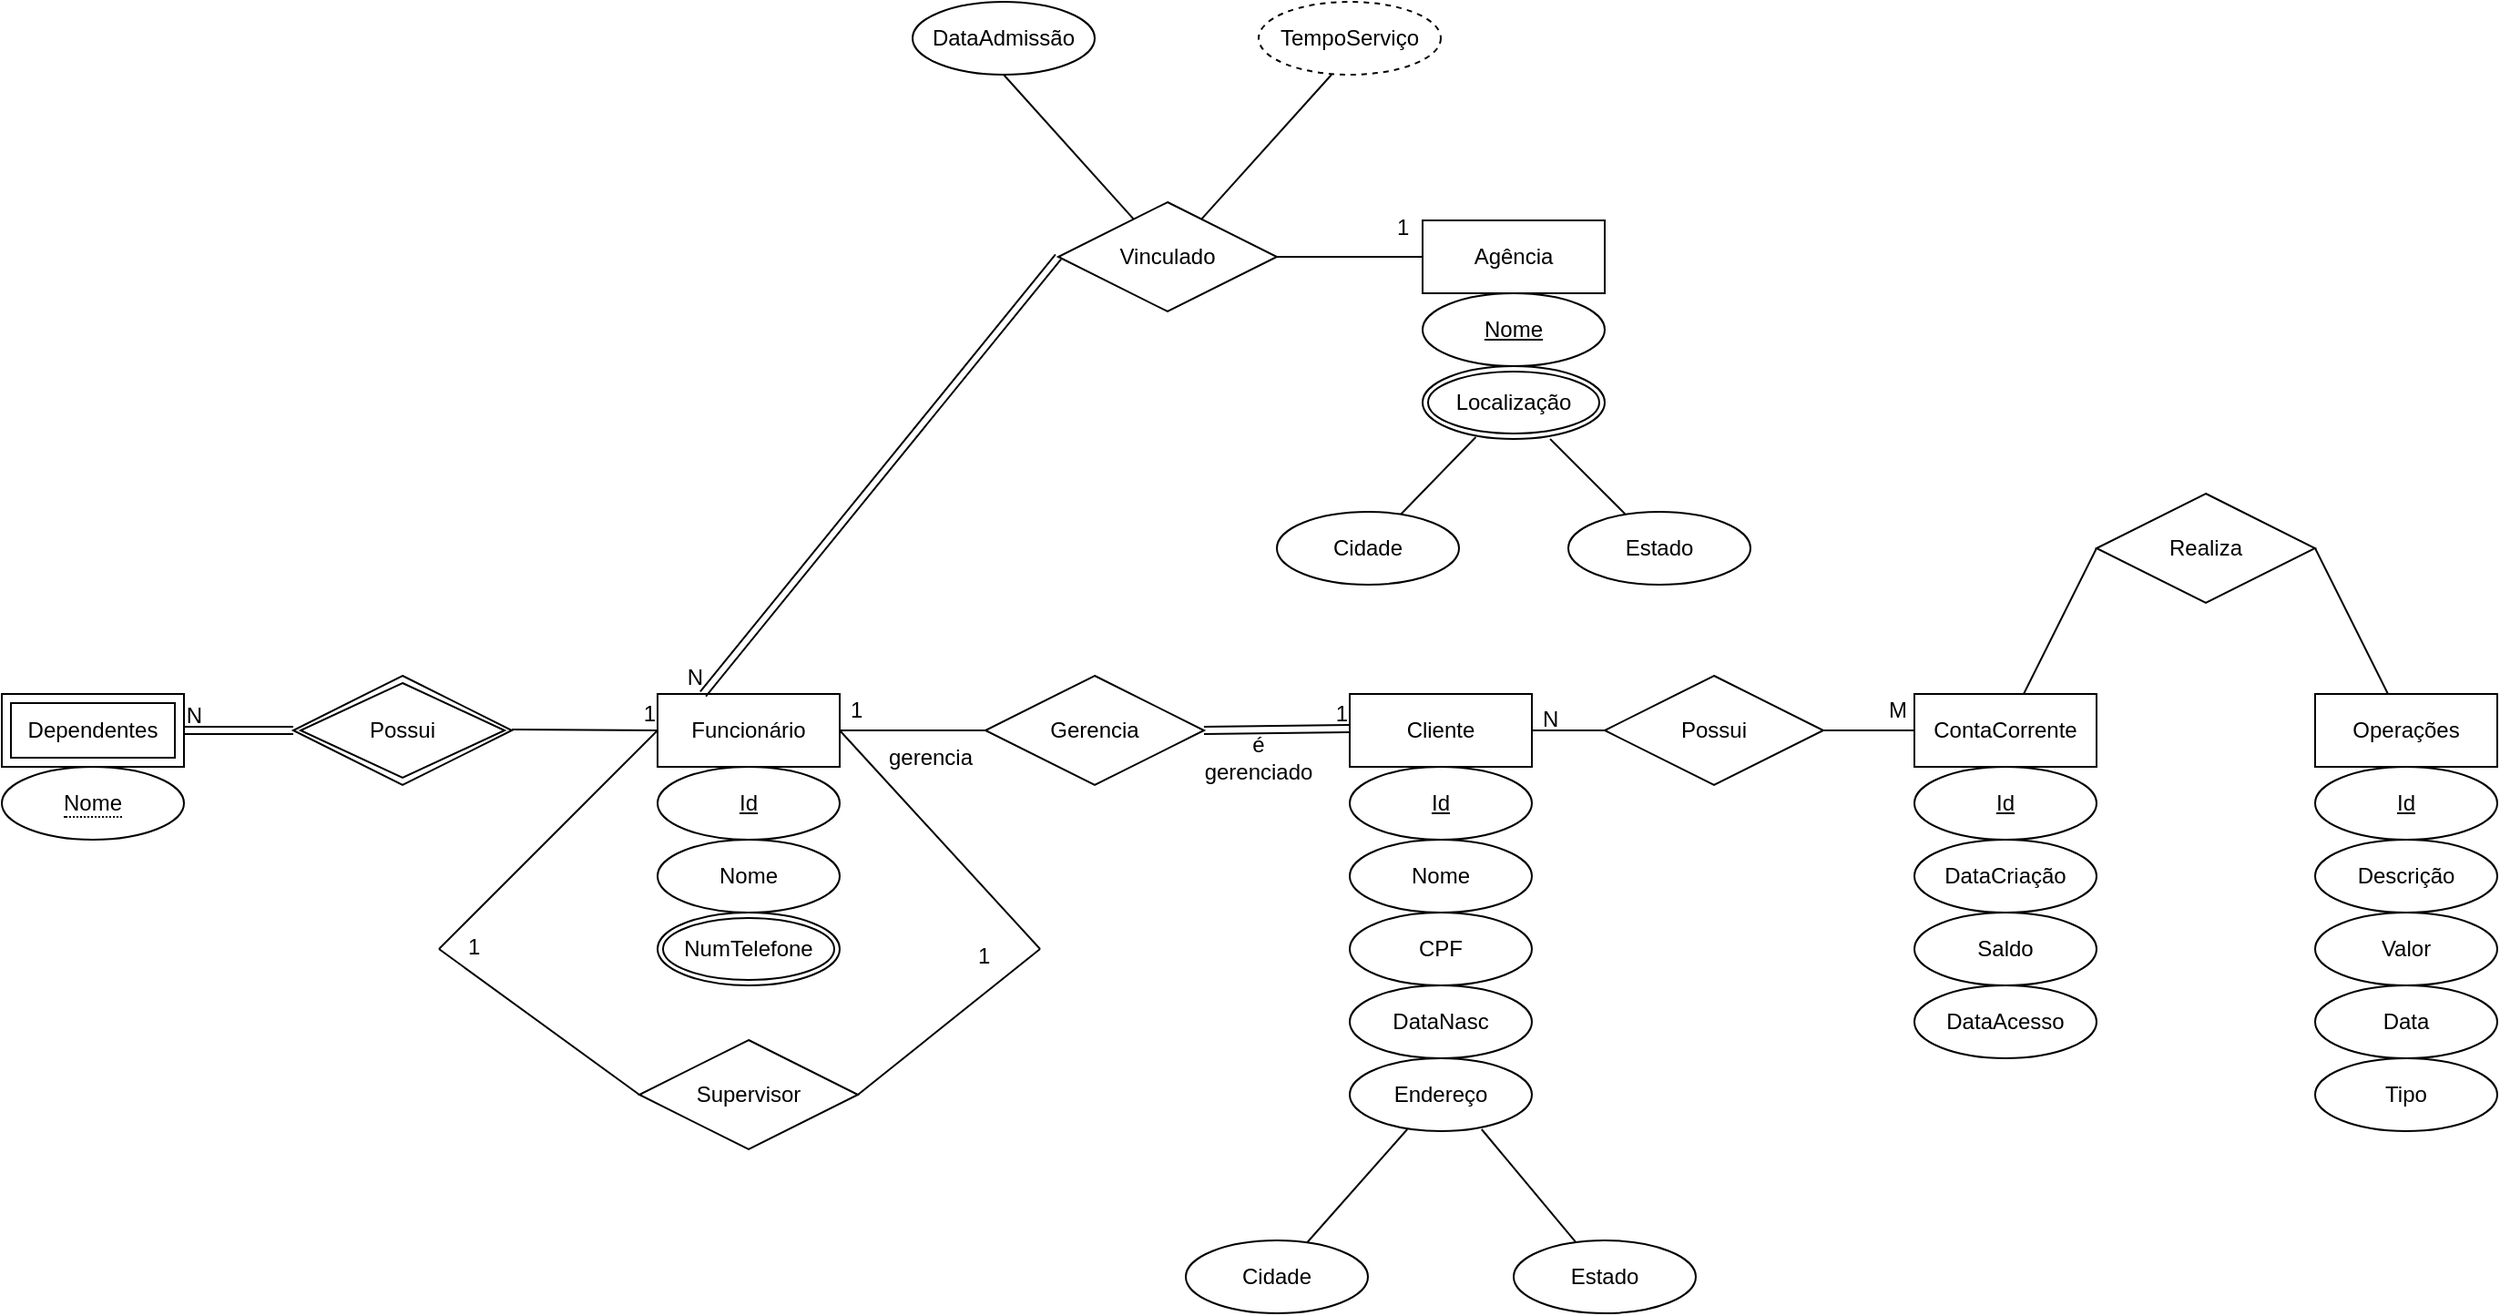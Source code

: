 <mxfile version="20.4.0" type="device"><diagram id="Qb7fJyeJ3MieY3tf6qH0" name="Página-1"><mxGraphModel dx="1038" dy="547" grid="1" gridSize="10" guides="1" tooltips="1" connect="1" arrows="1" fold="1" page="1" pageScale="1" pageWidth="3300" pageHeight="4681" math="0" shadow="0"><root><mxCell id="0"/><mxCell id="1" parent="0"/><mxCell id="t4UIpgPA2UrNuchmB4Mr-1" value="Agência" style="whiteSpace=wrap;html=1;align=center;" vertex="1" parent="1"><mxGeometry x="810" y="160" width="100" height="40" as="geometry"/></mxCell><mxCell id="t4UIpgPA2UrNuchmB4Mr-2" value="Nome" style="ellipse;whiteSpace=wrap;html=1;align=center;fontStyle=4;" vertex="1" parent="1"><mxGeometry x="810" y="200" width="100" height="40" as="geometry"/></mxCell><mxCell id="t4UIpgPA2UrNuchmB4Mr-5" style="edgeStyle=none;rounded=0;orthogonalLoop=1;jettySize=auto;html=1;entryX=0.292;entryY=0.975;entryDx=0;entryDy=0;entryPerimeter=0;endArrow=none;endFill=0;" edge="1" parent="1" source="t4UIpgPA2UrNuchmB4Mr-4"><mxGeometry relative="1" as="geometry"><mxPoint x="839.2" y="279" as="targetPoint"/></mxGeometry></mxCell><mxCell id="t4UIpgPA2UrNuchmB4Mr-4" value="Cidade" style="ellipse;whiteSpace=wrap;html=1;align=center;" vertex="1" parent="1"><mxGeometry x="730" y="320" width="100" height="40" as="geometry"/></mxCell><mxCell id="t4UIpgPA2UrNuchmB4Mr-7" style="edgeStyle=none;rounded=0;orthogonalLoop=1;jettySize=auto;html=1;endArrow=none;endFill=0;" edge="1" parent="1" source="t4UIpgPA2UrNuchmB4Mr-6"><mxGeometry relative="1" as="geometry"><mxPoint x="880" y="280" as="targetPoint"/></mxGeometry></mxCell><mxCell id="t4UIpgPA2UrNuchmB4Mr-6" value="Estado" style="ellipse;whiteSpace=wrap;html=1;align=center;" vertex="1" parent="1"><mxGeometry x="890" y="320" width="100" height="40" as="geometry"/></mxCell><mxCell id="t4UIpgPA2UrNuchmB4Mr-38" style="edgeStyle=none;rounded=0;orthogonalLoop=1;jettySize=auto;html=1;entryX=0;entryY=0.5;entryDx=0;entryDy=0;endArrow=none;endFill=0;" edge="1" parent="1" source="t4UIpgPA2UrNuchmB4Mr-8" target="t4UIpgPA2UrNuchmB4Mr-37"><mxGeometry relative="1" as="geometry"/></mxCell><mxCell id="t4UIpgPA2UrNuchmB4Mr-8" value="Cliente" style="whiteSpace=wrap;html=1;align=center;" vertex="1" parent="1"><mxGeometry x="770" y="420" width="100" height="40" as="geometry"/></mxCell><mxCell id="t4UIpgPA2UrNuchmB4Mr-9" value="Id" style="ellipse;whiteSpace=wrap;html=1;align=center;fontStyle=4;" vertex="1" parent="1"><mxGeometry x="770" y="460" width="100" height="40" as="geometry"/></mxCell><mxCell id="t4UIpgPA2UrNuchmB4Mr-11" value="CPF" style="ellipse;whiteSpace=wrap;html=1;align=center;" vertex="1" parent="1"><mxGeometry x="770" y="540" width="100" height="40" as="geometry"/></mxCell><mxCell id="t4UIpgPA2UrNuchmB4Mr-12" value="DataNasc" style="ellipse;whiteSpace=wrap;html=1;align=center;" vertex="1" parent="1"><mxGeometry x="770" y="580" width="100" height="40" as="geometry"/></mxCell><mxCell id="t4UIpgPA2UrNuchmB4Mr-13" value="Endereço" style="ellipse;whiteSpace=wrap;html=1;align=center;" vertex="1" parent="1"><mxGeometry x="770" y="620" width="100" height="40" as="geometry"/></mxCell><mxCell id="t4UIpgPA2UrNuchmB4Mr-17" style="edgeStyle=none;rounded=0;orthogonalLoop=1;jettySize=auto;html=1;entryX=0.316;entryY=0.975;entryDx=0;entryDy=0;entryPerimeter=0;endArrow=none;endFill=0;" edge="1" parent="1" source="t4UIpgPA2UrNuchmB4Mr-15" target="t4UIpgPA2UrNuchmB4Mr-13"><mxGeometry relative="1" as="geometry"/></mxCell><mxCell id="t4UIpgPA2UrNuchmB4Mr-15" value="Cidade" style="ellipse;whiteSpace=wrap;html=1;align=center;" vertex="1" parent="1"><mxGeometry x="680" y="720" width="100" height="40" as="geometry"/></mxCell><mxCell id="t4UIpgPA2UrNuchmB4Mr-18" style="edgeStyle=none;rounded=0;orthogonalLoop=1;jettySize=auto;html=1;entryX=0.724;entryY=0.975;entryDx=0;entryDy=0;entryPerimeter=0;endArrow=none;endFill=0;" edge="1" parent="1" source="t4UIpgPA2UrNuchmB4Mr-16" target="t4UIpgPA2UrNuchmB4Mr-13"><mxGeometry relative="1" as="geometry"/></mxCell><mxCell id="t4UIpgPA2UrNuchmB4Mr-16" value="Estado" style="ellipse;whiteSpace=wrap;html=1;align=center;" vertex="1" parent="1"><mxGeometry x="860" y="720" width="100" height="40" as="geometry"/></mxCell><mxCell id="t4UIpgPA2UrNuchmB4Mr-48" style="edgeStyle=none;rounded=0;orthogonalLoop=1;jettySize=auto;html=1;entryX=0;entryY=0.5;entryDx=0;entryDy=0;endArrow=none;endFill=0;" edge="1" parent="1" source="t4UIpgPA2UrNuchmB4Mr-19" target="t4UIpgPA2UrNuchmB4Mr-40"><mxGeometry relative="1" as="geometry"/></mxCell><mxCell id="t4UIpgPA2UrNuchmB4Mr-51" style="edgeStyle=none;rounded=0;orthogonalLoop=1;jettySize=auto;html=1;endArrow=none;endFill=0;exitX=0;exitY=0.5;exitDx=0;exitDy=0;" edge="1" parent="1" source="t4UIpgPA2UrNuchmB4Mr-19"><mxGeometry relative="1" as="geometry"><mxPoint x="270" y="560" as="targetPoint"/><mxPoint x="400" y="460" as="sourcePoint"/></mxGeometry></mxCell><mxCell id="t4UIpgPA2UrNuchmB4Mr-53" style="edgeStyle=none;rounded=0;orthogonalLoop=1;jettySize=auto;html=1;endArrow=none;endFill=0;exitX=1;exitY=0.5;exitDx=0;exitDy=0;" edge="1" parent="1" source="t4UIpgPA2UrNuchmB4Mr-19"><mxGeometry relative="1" as="geometry"><mxPoint x="600" y="560" as="targetPoint"/></mxGeometry></mxCell><mxCell id="t4UIpgPA2UrNuchmB4Mr-19" value="Funcionário" style="whiteSpace=wrap;html=1;align=center;" vertex="1" parent="1"><mxGeometry x="390" y="420" width="100" height="40" as="geometry"/></mxCell><mxCell id="t4UIpgPA2UrNuchmB4Mr-21" value="Id" style="ellipse;whiteSpace=wrap;html=1;align=center;fontStyle=4;" vertex="1" parent="1"><mxGeometry x="390" y="460" width="100" height="40" as="geometry"/></mxCell><mxCell id="t4UIpgPA2UrNuchmB4Mr-24" value="Nome" style="ellipse;whiteSpace=wrap;html=1;align=center;strokeColor=default;" vertex="1" parent="1"><mxGeometry x="770" y="500" width="100" height="40" as="geometry"/></mxCell><mxCell id="t4UIpgPA2UrNuchmB4Mr-25" value="Nome" style="ellipse;whiteSpace=wrap;html=1;align=center;strokeColor=default;" vertex="1" parent="1"><mxGeometry x="390" y="500" width="100" height="40" as="geometry"/></mxCell><mxCell id="t4UIpgPA2UrNuchmB4Mr-52" style="edgeStyle=none;rounded=0;orthogonalLoop=1;jettySize=auto;html=1;endArrow=none;endFill=0;exitX=0;exitY=0.5;exitDx=0;exitDy=0;" edge="1" parent="1" source="t4UIpgPA2UrNuchmB4Mr-28"><mxGeometry relative="1" as="geometry"><mxPoint x="270" y="560" as="targetPoint"/></mxGeometry></mxCell><mxCell id="t4UIpgPA2UrNuchmB4Mr-54" style="edgeStyle=none;rounded=0;orthogonalLoop=1;jettySize=auto;html=1;endArrow=none;endFill=0;exitX=1;exitY=0.5;exitDx=0;exitDy=0;" edge="1" parent="1" source="t4UIpgPA2UrNuchmB4Mr-28"><mxGeometry relative="1" as="geometry"><mxPoint x="600" y="560" as="targetPoint"/></mxGeometry></mxCell><mxCell id="t4UIpgPA2UrNuchmB4Mr-28" value="Supervisor" style="shape=rhombus;perimeter=rhombusPerimeter;whiteSpace=wrap;html=1;align=center;strokeColor=default;" vertex="1" parent="1"><mxGeometry x="380" y="610" width="120" height="60" as="geometry"/></mxCell><mxCell id="t4UIpgPA2UrNuchmB4Mr-67" style="edgeStyle=none;rounded=0;orthogonalLoop=1;jettySize=auto;html=1;entryX=0;entryY=0.5;entryDx=0;entryDy=0;endArrow=none;endFill=0;" edge="1" parent="1" source="t4UIpgPA2UrNuchmB4Mr-29" target="t4UIpgPA2UrNuchmB4Mr-66"><mxGeometry relative="1" as="geometry"/></mxCell><mxCell id="t4UIpgPA2UrNuchmB4Mr-29" value="ContaCorrente" style="whiteSpace=wrap;html=1;align=center;strokeColor=default;" vertex="1" parent="1"><mxGeometry x="1080" y="420" width="100" height="40" as="geometry"/></mxCell><mxCell id="t4UIpgPA2UrNuchmB4Mr-30" value="Id" style="ellipse;whiteSpace=wrap;html=1;align=center;fontStyle=4;strokeColor=default;" vertex="1" parent="1"><mxGeometry x="1080" y="460" width="100" height="40" as="geometry"/></mxCell><mxCell id="t4UIpgPA2UrNuchmB4Mr-31" value="DataCriação" style="ellipse;whiteSpace=wrap;html=1;align=center;strokeColor=default;" vertex="1" parent="1"><mxGeometry x="1080" y="500" width="100" height="40" as="geometry"/></mxCell><mxCell id="t4UIpgPA2UrNuchmB4Mr-68" style="edgeStyle=none;rounded=0;orthogonalLoop=1;jettySize=auto;html=1;entryX=1;entryY=0.5;entryDx=0;entryDy=0;endArrow=none;endFill=0;" edge="1" parent="1" source="t4UIpgPA2UrNuchmB4Mr-32" target="t4UIpgPA2UrNuchmB4Mr-66"><mxGeometry relative="1" as="geometry"/></mxCell><mxCell id="t4UIpgPA2UrNuchmB4Mr-32" value="Operações" style="whiteSpace=wrap;html=1;align=center;strokeColor=default;" vertex="1" parent="1"><mxGeometry x="1300" y="420" width="100" height="40" as="geometry"/></mxCell><mxCell id="t4UIpgPA2UrNuchmB4Mr-33" value="Id" style="ellipse;whiteSpace=wrap;html=1;align=center;fontStyle=4;strokeColor=default;" vertex="1" parent="1"><mxGeometry x="1300" y="460" width="100" height="40" as="geometry"/></mxCell><mxCell id="t4UIpgPA2UrNuchmB4Mr-34" value="Descrição" style="ellipse;whiteSpace=wrap;html=1;align=center;strokeColor=default;" vertex="1" parent="1"><mxGeometry x="1300" y="500" width="100" height="40" as="geometry"/></mxCell><mxCell id="t4UIpgPA2UrNuchmB4Mr-35" value="Valor" style="ellipse;whiteSpace=wrap;html=1;align=center;strokeColor=default;" vertex="1" parent="1"><mxGeometry x="1300" y="540" width="100" height="40" as="geometry"/></mxCell><mxCell id="t4UIpgPA2UrNuchmB4Mr-36" value="Data" style="ellipse;whiteSpace=wrap;html=1;align=center;strokeColor=default;" vertex="1" parent="1"><mxGeometry x="1300" y="580" width="100" height="40" as="geometry"/></mxCell><mxCell id="t4UIpgPA2UrNuchmB4Mr-39" style="edgeStyle=none;rounded=0;orthogonalLoop=1;jettySize=auto;html=1;endArrow=none;endFill=0;" edge="1" parent="1" source="t4UIpgPA2UrNuchmB4Mr-37" target="t4UIpgPA2UrNuchmB4Mr-29"><mxGeometry relative="1" as="geometry"/></mxCell><mxCell id="t4UIpgPA2UrNuchmB4Mr-37" value="Possui" style="shape=rhombus;perimeter=rhombusPerimeter;whiteSpace=wrap;html=1;align=center;strokeColor=default;" vertex="1" parent="1"><mxGeometry x="910" y="410" width="120" height="60" as="geometry"/></mxCell><mxCell id="t4UIpgPA2UrNuchmB4Mr-40" value="Gerencia" style="shape=rhombus;perimeter=rhombusPerimeter;whiteSpace=wrap;html=1;align=center;strokeColor=default;" vertex="1" parent="1"><mxGeometry x="570" y="410" width="120" height="60" as="geometry"/></mxCell><mxCell id="t4UIpgPA2UrNuchmB4Mr-55" value="NumTelefone" style="ellipse;shape=doubleEllipse;margin=3;whiteSpace=wrap;html=1;align=center;strokeColor=default;" vertex="1" parent="1"><mxGeometry x="390" y="540" width="100" height="40" as="geometry"/></mxCell><mxCell id="t4UIpgPA2UrNuchmB4Mr-56" value="DataAdmissão" style="ellipse;whiteSpace=wrap;html=1;align=center;strokeColor=default;" vertex="1" parent="1"><mxGeometry x="530" y="40" width="100" height="40" as="geometry"/></mxCell><mxCell id="t4UIpgPA2UrNuchmB4Mr-60" style="edgeStyle=none;rounded=0;orthogonalLoop=1;jettySize=auto;html=1;entryX=0;entryY=0.5;entryDx=0;entryDy=0;endArrow=none;endFill=0;" edge="1" parent="1" source="t4UIpgPA2UrNuchmB4Mr-58" target="t4UIpgPA2UrNuchmB4Mr-1"><mxGeometry relative="1" as="geometry"/></mxCell><mxCell id="t4UIpgPA2UrNuchmB4Mr-84" style="edgeStyle=none;rounded=0;orthogonalLoop=1;jettySize=auto;html=1;entryX=0.5;entryY=1;entryDx=0;entryDy=0;endArrow=none;endFill=0;" edge="1" parent="1" source="t4UIpgPA2UrNuchmB4Mr-58" target="t4UIpgPA2UrNuchmB4Mr-56"><mxGeometry relative="1" as="geometry"/></mxCell><mxCell id="t4UIpgPA2UrNuchmB4Mr-85" style="edgeStyle=none;rounded=0;orthogonalLoop=1;jettySize=auto;html=1;endArrow=none;endFill=0;" edge="1" parent="1" source="t4UIpgPA2UrNuchmB4Mr-58"><mxGeometry relative="1" as="geometry"><mxPoint x="760" y="80" as="targetPoint"/></mxGeometry></mxCell><mxCell id="t4UIpgPA2UrNuchmB4Mr-58" value="Vinculado" style="shape=rhombus;perimeter=rhombusPerimeter;whiteSpace=wrap;html=1;align=center;strokeColor=default;" vertex="1" parent="1"><mxGeometry x="610" y="150" width="120" height="60" as="geometry"/></mxCell><mxCell id="t4UIpgPA2UrNuchmB4Mr-59" style="edgeStyle=none;rounded=0;orthogonalLoop=1;jettySize=auto;html=1;entryX=1;entryY=0.5;entryDx=0;entryDy=0;endArrow=none;endFill=0;" edge="1" parent="1" source="t4UIpgPA2UrNuchmB4Mr-58" target="t4UIpgPA2UrNuchmB4Mr-58"><mxGeometry relative="1" as="geometry"/></mxCell><mxCell id="t4UIpgPA2UrNuchmB4Mr-62" value="Saldo" style="ellipse;whiteSpace=wrap;html=1;align=center;strokeColor=default;" vertex="1" parent="1"><mxGeometry x="1080" y="540" width="100" height="40" as="geometry"/></mxCell><mxCell id="t4UIpgPA2UrNuchmB4Mr-64" value="DataAcesso" style="ellipse;whiteSpace=wrap;html=1;align=center;strokeColor=default;" vertex="1" parent="1"><mxGeometry x="1080" y="580" width="100" height="40" as="geometry"/></mxCell><mxCell id="t4UIpgPA2UrNuchmB4Mr-65" value="Tipo" style="ellipse;whiteSpace=wrap;html=1;align=center;strokeColor=default;" vertex="1" parent="1"><mxGeometry x="1300" y="620" width="100" height="40" as="geometry"/></mxCell><mxCell id="t4UIpgPA2UrNuchmB4Mr-66" value="Realiza" style="shape=rhombus;perimeter=rhombusPerimeter;whiteSpace=wrap;html=1;align=center;strokeColor=default;" vertex="1" parent="1"><mxGeometry x="1180" y="310" width="120" height="60" as="geometry"/></mxCell><mxCell id="t4UIpgPA2UrNuchmB4Mr-69" value="Dependentes" style="shape=ext;margin=3;double=1;whiteSpace=wrap;html=1;align=center;strokeColor=default;" vertex="1" parent="1"><mxGeometry x="30" y="420" width="100" height="40" as="geometry"/></mxCell><mxCell id="t4UIpgPA2UrNuchmB4Mr-71" value="&lt;span style=&quot;border-bottom: 1px dotted&quot;&gt;Nome&lt;/span&gt;" style="ellipse;whiteSpace=wrap;html=1;align=center;strokeColor=default;" vertex="1" parent="1"><mxGeometry x="30" y="460" width="100" height="40" as="geometry"/></mxCell><mxCell id="t4UIpgPA2UrNuchmB4Mr-72" value="Possui" style="shape=rhombus;double=1;perimeter=rhombusPerimeter;whiteSpace=wrap;html=1;align=center;strokeColor=default;" vertex="1" parent="1"><mxGeometry x="190" y="410" width="120" height="60" as="geometry"/></mxCell><mxCell id="t4UIpgPA2UrNuchmB4Mr-74" value="" style="shape=link;html=1;rounded=0;endArrow=none;endFill=0;" edge="1" parent="1"><mxGeometry relative="1" as="geometry"><mxPoint x="130" y="440" as="sourcePoint"/><mxPoint x="190" y="440" as="targetPoint"/></mxGeometry></mxCell><mxCell id="t4UIpgPA2UrNuchmB4Mr-75" value="N" style="resizable=0;html=1;align=right;verticalAlign=bottom;strokeColor=default;" connectable="0" vertex="1" parent="t4UIpgPA2UrNuchmB4Mr-74"><mxGeometry x="1" relative="1" as="geometry"><mxPoint x="-50" as="offset"/></mxGeometry></mxCell><mxCell id="t4UIpgPA2UrNuchmB4Mr-76" value="" style="endArrow=none;html=1;rounded=0;" edge="1" parent="1"><mxGeometry relative="1" as="geometry"><mxPoint x="310" y="439.5" as="sourcePoint"/><mxPoint x="390" y="440" as="targetPoint"/></mxGeometry></mxCell><mxCell id="t4UIpgPA2UrNuchmB4Mr-77" value="1" style="resizable=0;html=1;align=right;verticalAlign=bottom;strokeColor=default;" connectable="0" vertex="1" parent="t4UIpgPA2UrNuchmB4Mr-76"><mxGeometry x="1" relative="1" as="geometry"/></mxCell><mxCell id="t4UIpgPA2UrNuchmB4Mr-80" value="1" style="text;strokeColor=none;fillColor=none;spacingLeft=4;spacingRight=4;overflow=hidden;rotatable=0;points=[[0,0.5],[1,0.5]];portConstraint=eastwest;fontSize=12;" vertex="1" parent="1"><mxGeometry x="280" y="545" width="30" height="30" as="geometry"/></mxCell><mxCell id="t4UIpgPA2UrNuchmB4Mr-81" value="1" style="text;strokeColor=none;fillColor=none;spacingLeft=4;spacingRight=4;overflow=hidden;rotatable=0;points=[[0,0.5],[1,0.5]];portConstraint=eastwest;fontSize=12;" vertex="1" parent="1"><mxGeometry x="560" y="550" width="20" height="30" as="geometry"/></mxCell><mxCell id="t4UIpgPA2UrNuchmB4Mr-82" value="1" style="text;strokeColor=none;fillColor=none;spacingLeft=4;spacingRight=4;overflow=hidden;rotatable=0;points=[[0,0.5],[1,0.5]];portConstraint=eastwest;fontSize=12;" vertex="1" parent="1"><mxGeometry x="790" y="150" width="20" height="30" as="geometry"/></mxCell><mxCell id="t4UIpgPA2UrNuchmB4Mr-86" value="N" style="text;strokeColor=none;fillColor=none;spacingLeft=4;spacingRight=4;overflow=hidden;rotatable=0;points=[[0,0.5],[1,0.5]];portConstraint=eastwest;fontSize=12;" vertex="1" parent="1"><mxGeometry x="870" y="420" width="20" height="20" as="geometry"/></mxCell><mxCell id="t4UIpgPA2UrNuchmB4Mr-87" value="M" style="text;strokeColor=none;fillColor=none;spacingLeft=4;spacingRight=4;overflow=hidden;rotatable=0;points=[[0,0.5],[1,0.5]];portConstraint=eastwest;fontSize=12;" vertex="1" parent="1"><mxGeometry x="1060" y="415" width="20" height="20" as="geometry"/></mxCell><mxCell id="t4UIpgPA2UrNuchmB4Mr-89" value="" style="shape=link;html=1;rounded=0;endArrow=none;endFill=0;exitX=1;exitY=0.5;exitDx=0;exitDy=0;" edge="1" parent="1" source="t4UIpgPA2UrNuchmB4Mr-40"><mxGeometry relative="1" as="geometry"><mxPoint x="610" y="439" as="sourcePoint"/><mxPoint x="770" y="439" as="targetPoint"/></mxGeometry></mxCell><mxCell id="t4UIpgPA2UrNuchmB4Mr-90" value="1" style="resizable=0;html=1;align=right;verticalAlign=bottom;strokeColor=default;" connectable="0" vertex="1" parent="t4UIpgPA2UrNuchmB4Mr-89"><mxGeometry x="1" relative="1" as="geometry"/></mxCell><mxCell id="t4UIpgPA2UrNuchmB4Mr-91" value="1" style="text;strokeColor=none;fillColor=none;spacingLeft=4;spacingRight=4;overflow=hidden;rotatable=0;points=[[0,0.5],[1,0.5]];portConstraint=eastwest;fontSize=12;" vertex="1" parent="1"><mxGeometry x="490" y="415" width="20" height="20" as="geometry"/></mxCell><mxCell id="t4UIpgPA2UrNuchmB4Mr-94" value="é gerenciado" style="text;html=1;strokeColor=none;fillColor=none;align=center;verticalAlign=middle;whiteSpace=wrap;rounded=0;" vertex="1" parent="1"><mxGeometry x="690" y="440" width="60" height="30" as="geometry"/></mxCell><mxCell id="t4UIpgPA2UrNuchmB4Mr-95" value="gerencia" style="text;html=1;strokeColor=none;fillColor=none;align=center;verticalAlign=middle;whiteSpace=wrap;rounded=0;" vertex="1" parent="1"><mxGeometry x="510" y="440" width="60" height="30" as="geometry"/></mxCell><mxCell id="t4UIpgPA2UrNuchmB4Mr-96" value="" style="shape=link;html=1;rounded=0;endArrow=none;endFill=0;exitX=0;exitY=0.5;exitDx=0;exitDy=0;entryX=0.25;entryY=0;entryDx=0;entryDy=0;" edge="1" parent="1" source="t4UIpgPA2UrNuchmB4Mr-58" target="t4UIpgPA2UrNuchmB4Mr-19"><mxGeometry relative="1" as="geometry"><mxPoint x="470" y="310" as="sourcePoint"/><mxPoint x="400" y="420" as="targetPoint"/></mxGeometry></mxCell><mxCell id="t4UIpgPA2UrNuchmB4Mr-97" value="N" style="resizable=0;html=1;align=right;verticalAlign=bottom;strokeColor=default;" connectable="0" vertex="1" parent="t4UIpgPA2UrNuchmB4Mr-96"><mxGeometry x="1" relative="1" as="geometry"/></mxCell><mxCell id="t4UIpgPA2UrNuchmB4Mr-98" value="TempoServiço" style="ellipse;whiteSpace=wrap;html=1;align=center;dashed=1;strokeColor=default;" vertex="1" parent="1"><mxGeometry x="720" y="40" width="100" height="40" as="geometry"/></mxCell><mxCell id="t4UIpgPA2UrNuchmB4Mr-99" value="Localização" style="ellipse;shape=doubleEllipse;margin=3;whiteSpace=wrap;html=1;align=center;strokeColor=default;" vertex="1" parent="1"><mxGeometry x="810" y="240" width="100" height="40" as="geometry"/></mxCell></root></mxGraphModel></diagram></mxfile>